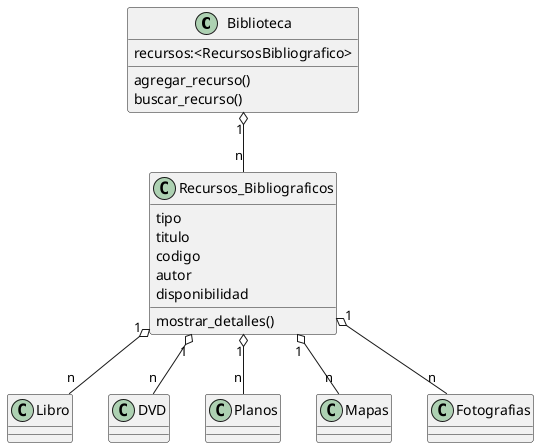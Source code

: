 @startuml
class Biblioteca{
    recursos:<RecursosBibliografico>
    agregar_recurso()
    buscar_recurso()
}
class Recursos_Bibliograficos{
    tipo
    titulo
    codigo
    autor
    disponibilidad
    mostrar_detalles()
}
class Libro{
}
class DVD{    
}
class Planos{
}
class Mapas{
}
class Fotografias{
}


Biblioteca "1" o-- "n" Recursos_Bibliograficos
Recursos_Bibliograficos "1" o-- "n" Mapas
Recursos_Bibliograficos "1" o-- "n" Planos
Recursos_Bibliograficos "1" o-- "n" DVD
Recursos_Bibliograficos "1" o-- "n" Fotografias
Recursos_Bibliograficos "1" o-- "n" Libro

